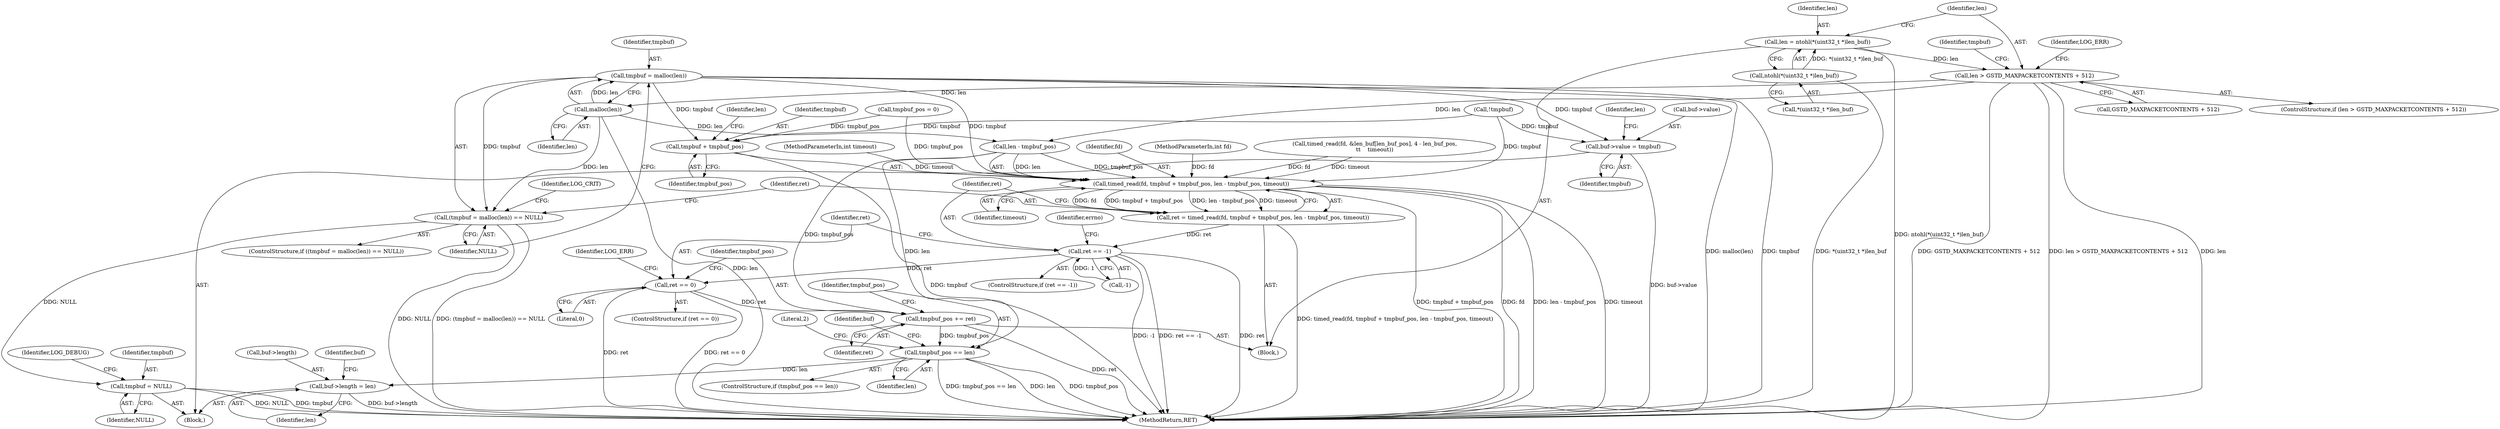 digraph "0_knc_f237f3e09ecbaf59c897f5046538a7b1a3fa40c1_0@API" {
"1000237" [label="(Call,tmpbuf = malloc(len))"];
"1000239" [label="(Call,malloc(len))"];
"1000217" [label="(Call,len > GSTD_MAXPACKETCONTENTS + 512)"];
"1000209" [label="(Call,len = ntohl(*(uint32_t *)len_buf))"];
"1000211" [label="(Call,ntohl(*(uint32_t *)len_buf))"];
"1000236" [label="(Call,(tmpbuf = malloc(len)) == NULL)"];
"1000326" [label="(Call,tmpbuf = NULL)"];
"1000253" [label="(Call,timed_read(fd, tmpbuf + tmpbuf_pos, len - tmpbuf_pos, timeout))"];
"1000251" [label="(Call,ret = timed_read(fd, tmpbuf + tmpbuf_pos, len - tmpbuf_pos, timeout))"];
"1000263" [label="(Call,ret == -1)"];
"1000289" [label="(Call,ret == 0)"];
"1000301" [label="(Call,tmpbuf_pos += ret)"];
"1000305" [label="(Call,tmpbuf_pos == len)"];
"1000309" [label="(Call,buf->length = len)"];
"1000255" [label="(Call,tmpbuf + tmpbuf_pos)"];
"1000314" [label="(Call,buf->value = tmpbuf)"];
"1000307" [label="(Identifier,len)"];
"1000265" [label="(Call,-1)"];
"1000326" [label="(Call,tmpbuf = NULL)"];
"1000109" [label="(MethodParameterIn,int timeout)"];
"1000111" [label="(Block,)"];
"1000219" [label="(Call,GSTD_MAXPACKETCONTENTS + 512)"];
"1000244" [label="(Identifier,LOG_CRIT)"];
"1000308" [label="(Block,)"];
"1000302" [label="(Identifier,tmpbuf_pos)"];
"1000291" [label="(Literal,0)"];
"1000235" [label="(ControlStructure,if ((tmpbuf = malloc(len)) == NULL))"];
"1000340" [label="(Literal,2)"];
"1000303" [label="(Identifier,ret)"];
"1000237" [label="(Call,tmpbuf = malloc(len))"];
"1000232" [label="(Call,!tmpbuf)"];
"1000264" [label="(Identifier,ret)"];
"1000288" [label="(ControlStructure,if (ret == 0))"];
"1000251" [label="(Call,ret = timed_read(fd, tmpbuf + tmpbuf_pos, len - tmpbuf_pos, timeout))"];
"1000315" [label="(Call,buf->value)"];
"1000127" [label="(Call,tmpbuf_pos = 0)"];
"1000212" [label="(Call,*(uint32_t *)len_buf)"];
"1000253" [label="(Call,timed_read(fd, tmpbuf + tmpbuf_pos, len - tmpbuf_pos, timeout))"];
"1000236" [label="(Call,(tmpbuf = malloc(len)) == NULL)"];
"1000240" [label="(Identifier,len)"];
"1000258" [label="(Call,len - tmpbuf_pos)"];
"1000311" [label="(Identifier,buf)"];
"1000256" [label="(Identifier,tmpbuf)"];
"1000255" [label="(Call,tmpbuf + tmpbuf_pos)"];
"1000328" [label="(Identifier,NULL)"];
"1000304" [label="(ControlStructure,if (tmpbuf_pos == len))"];
"1000254" [label="(Identifier,fd)"];
"1000262" [label="(ControlStructure,if (ret == -1))"];
"1000320" [label="(Identifier,len)"];
"1000301" [label="(Call,tmpbuf_pos += ret)"];
"1000257" [label="(Identifier,tmpbuf_pos)"];
"1000211" [label="(Call,ntohl(*(uint32_t *)len_buf))"];
"1000318" [label="(Identifier,tmpbuf)"];
"1000263" [label="(Call,ret == -1)"];
"1000241" [label="(Identifier,NULL)"];
"1000306" [label="(Identifier,tmpbuf_pos)"];
"1000216" [label="(ControlStructure,if (len > GSTD_MAXPACKETCONTENTS + 512))"];
"1000294" [label="(Identifier,LOG_ERR)"];
"1000238" [label="(Identifier,tmpbuf)"];
"1000224" [label="(Identifier,LOG_ERR)"];
"1000239" [label="(Call,malloc(len))"];
"1000217" [label="(Call,len > GSTD_MAXPACKETCONTENTS + 512)"];
"1000310" [label="(Call,buf->length)"];
"1000259" [label="(Identifier,len)"];
"1000210" [label="(Identifier,len)"];
"1000313" [label="(Identifier,len)"];
"1000289" [label="(Call,ret == 0)"];
"1000218" [label="(Identifier,len)"];
"1000107" [label="(MethodParameterIn,int fd)"];
"1000261" [label="(Identifier,timeout)"];
"1000341" [label="(MethodReturn,RET)"];
"1000271" [label="(Identifier,errno)"];
"1000252" [label="(Identifier,ret)"];
"1000233" [label="(Identifier,tmpbuf)"];
"1000209" [label="(Call,len = ntohl(*(uint32_t *)len_buf))"];
"1000330" [label="(Identifier,LOG_DEBUG)"];
"1000316" [label="(Identifier,buf)"];
"1000146" [label="(Call,timed_read(fd, &len_buf[len_buf_pos], 4 - len_buf_pos,\n\t\t    timeout))"];
"1000314" [label="(Call,buf->value = tmpbuf)"];
"1000309" [label="(Call,buf->length = len)"];
"1000305" [label="(Call,tmpbuf_pos == len)"];
"1000327" [label="(Identifier,tmpbuf)"];
"1000290" [label="(Identifier,ret)"];
"1000237" -> "1000236"  [label="AST: "];
"1000237" -> "1000239"  [label="CFG: "];
"1000238" -> "1000237"  [label="AST: "];
"1000239" -> "1000237"  [label="AST: "];
"1000241" -> "1000237"  [label="CFG: "];
"1000237" -> "1000341"  [label="DDG: malloc(len)"];
"1000237" -> "1000341"  [label="DDG: tmpbuf"];
"1000237" -> "1000236"  [label="DDG: tmpbuf"];
"1000239" -> "1000237"  [label="DDG: len"];
"1000237" -> "1000253"  [label="DDG: tmpbuf"];
"1000237" -> "1000255"  [label="DDG: tmpbuf"];
"1000237" -> "1000314"  [label="DDG: tmpbuf"];
"1000239" -> "1000240"  [label="CFG: "];
"1000240" -> "1000239"  [label="AST: "];
"1000239" -> "1000341"  [label="DDG: len"];
"1000239" -> "1000236"  [label="DDG: len"];
"1000217" -> "1000239"  [label="DDG: len"];
"1000239" -> "1000258"  [label="DDG: len"];
"1000217" -> "1000216"  [label="AST: "];
"1000217" -> "1000219"  [label="CFG: "];
"1000218" -> "1000217"  [label="AST: "];
"1000219" -> "1000217"  [label="AST: "];
"1000224" -> "1000217"  [label="CFG: "];
"1000233" -> "1000217"  [label="CFG: "];
"1000217" -> "1000341"  [label="DDG: GSTD_MAXPACKETCONTENTS + 512"];
"1000217" -> "1000341"  [label="DDG: len > GSTD_MAXPACKETCONTENTS + 512"];
"1000217" -> "1000341"  [label="DDG: len"];
"1000209" -> "1000217"  [label="DDG: len"];
"1000217" -> "1000258"  [label="DDG: len"];
"1000209" -> "1000111"  [label="AST: "];
"1000209" -> "1000211"  [label="CFG: "];
"1000210" -> "1000209"  [label="AST: "];
"1000211" -> "1000209"  [label="AST: "];
"1000218" -> "1000209"  [label="CFG: "];
"1000209" -> "1000341"  [label="DDG: ntohl(*(uint32_t *)len_buf)"];
"1000211" -> "1000209"  [label="DDG: *(uint32_t *)len_buf"];
"1000211" -> "1000212"  [label="CFG: "];
"1000212" -> "1000211"  [label="AST: "];
"1000211" -> "1000341"  [label="DDG: *(uint32_t *)len_buf"];
"1000236" -> "1000235"  [label="AST: "];
"1000236" -> "1000241"  [label="CFG: "];
"1000241" -> "1000236"  [label="AST: "];
"1000244" -> "1000236"  [label="CFG: "];
"1000252" -> "1000236"  [label="CFG: "];
"1000236" -> "1000341"  [label="DDG: (tmpbuf = malloc(len)) == NULL"];
"1000236" -> "1000341"  [label="DDG: NULL"];
"1000236" -> "1000326"  [label="DDG: NULL"];
"1000326" -> "1000308"  [label="AST: "];
"1000326" -> "1000328"  [label="CFG: "];
"1000327" -> "1000326"  [label="AST: "];
"1000328" -> "1000326"  [label="AST: "];
"1000330" -> "1000326"  [label="CFG: "];
"1000326" -> "1000341"  [label="DDG: NULL"];
"1000326" -> "1000341"  [label="DDG: tmpbuf"];
"1000253" -> "1000251"  [label="AST: "];
"1000253" -> "1000261"  [label="CFG: "];
"1000254" -> "1000253"  [label="AST: "];
"1000255" -> "1000253"  [label="AST: "];
"1000258" -> "1000253"  [label="AST: "];
"1000261" -> "1000253"  [label="AST: "];
"1000251" -> "1000253"  [label="CFG: "];
"1000253" -> "1000341"  [label="DDG: tmpbuf + tmpbuf_pos"];
"1000253" -> "1000341"  [label="DDG: fd"];
"1000253" -> "1000341"  [label="DDG: len - tmpbuf_pos"];
"1000253" -> "1000341"  [label="DDG: timeout"];
"1000253" -> "1000251"  [label="DDG: fd"];
"1000253" -> "1000251"  [label="DDG: tmpbuf + tmpbuf_pos"];
"1000253" -> "1000251"  [label="DDG: len - tmpbuf_pos"];
"1000253" -> "1000251"  [label="DDG: timeout"];
"1000146" -> "1000253"  [label="DDG: fd"];
"1000146" -> "1000253"  [label="DDG: timeout"];
"1000107" -> "1000253"  [label="DDG: fd"];
"1000232" -> "1000253"  [label="DDG: tmpbuf"];
"1000127" -> "1000253"  [label="DDG: tmpbuf_pos"];
"1000258" -> "1000253"  [label="DDG: len"];
"1000258" -> "1000253"  [label="DDG: tmpbuf_pos"];
"1000109" -> "1000253"  [label="DDG: timeout"];
"1000251" -> "1000111"  [label="AST: "];
"1000252" -> "1000251"  [label="AST: "];
"1000264" -> "1000251"  [label="CFG: "];
"1000251" -> "1000341"  [label="DDG: timed_read(fd, tmpbuf + tmpbuf_pos, len - tmpbuf_pos, timeout)"];
"1000251" -> "1000263"  [label="DDG: ret"];
"1000263" -> "1000262"  [label="AST: "];
"1000263" -> "1000265"  [label="CFG: "];
"1000264" -> "1000263"  [label="AST: "];
"1000265" -> "1000263"  [label="AST: "];
"1000271" -> "1000263"  [label="CFG: "];
"1000290" -> "1000263"  [label="CFG: "];
"1000263" -> "1000341"  [label="DDG: -1"];
"1000263" -> "1000341"  [label="DDG: ret == -1"];
"1000263" -> "1000341"  [label="DDG: ret"];
"1000265" -> "1000263"  [label="DDG: 1"];
"1000263" -> "1000289"  [label="DDG: ret"];
"1000289" -> "1000288"  [label="AST: "];
"1000289" -> "1000291"  [label="CFG: "];
"1000290" -> "1000289"  [label="AST: "];
"1000291" -> "1000289"  [label="AST: "];
"1000294" -> "1000289"  [label="CFG: "];
"1000302" -> "1000289"  [label="CFG: "];
"1000289" -> "1000341"  [label="DDG: ret"];
"1000289" -> "1000341"  [label="DDG: ret == 0"];
"1000289" -> "1000301"  [label="DDG: ret"];
"1000301" -> "1000111"  [label="AST: "];
"1000301" -> "1000303"  [label="CFG: "];
"1000302" -> "1000301"  [label="AST: "];
"1000303" -> "1000301"  [label="AST: "];
"1000306" -> "1000301"  [label="CFG: "];
"1000301" -> "1000341"  [label="DDG: ret"];
"1000258" -> "1000301"  [label="DDG: tmpbuf_pos"];
"1000301" -> "1000305"  [label="DDG: tmpbuf_pos"];
"1000305" -> "1000304"  [label="AST: "];
"1000305" -> "1000307"  [label="CFG: "];
"1000306" -> "1000305"  [label="AST: "];
"1000307" -> "1000305"  [label="AST: "];
"1000311" -> "1000305"  [label="CFG: "];
"1000340" -> "1000305"  [label="CFG: "];
"1000305" -> "1000341"  [label="DDG: tmpbuf_pos == len"];
"1000305" -> "1000341"  [label="DDG: len"];
"1000305" -> "1000341"  [label="DDG: tmpbuf_pos"];
"1000258" -> "1000305"  [label="DDG: len"];
"1000305" -> "1000309"  [label="DDG: len"];
"1000309" -> "1000308"  [label="AST: "];
"1000309" -> "1000313"  [label="CFG: "];
"1000310" -> "1000309"  [label="AST: "];
"1000313" -> "1000309"  [label="AST: "];
"1000316" -> "1000309"  [label="CFG: "];
"1000309" -> "1000341"  [label="DDG: buf->length"];
"1000255" -> "1000257"  [label="CFG: "];
"1000256" -> "1000255"  [label="AST: "];
"1000257" -> "1000255"  [label="AST: "];
"1000259" -> "1000255"  [label="CFG: "];
"1000255" -> "1000341"  [label="DDG: tmpbuf"];
"1000232" -> "1000255"  [label="DDG: tmpbuf"];
"1000127" -> "1000255"  [label="DDG: tmpbuf_pos"];
"1000314" -> "1000308"  [label="AST: "];
"1000314" -> "1000318"  [label="CFG: "];
"1000315" -> "1000314"  [label="AST: "];
"1000318" -> "1000314"  [label="AST: "];
"1000320" -> "1000314"  [label="CFG: "];
"1000314" -> "1000341"  [label="DDG: buf->value"];
"1000232" -> "1000314"  [label="DDG: tmpbuf"];
}
